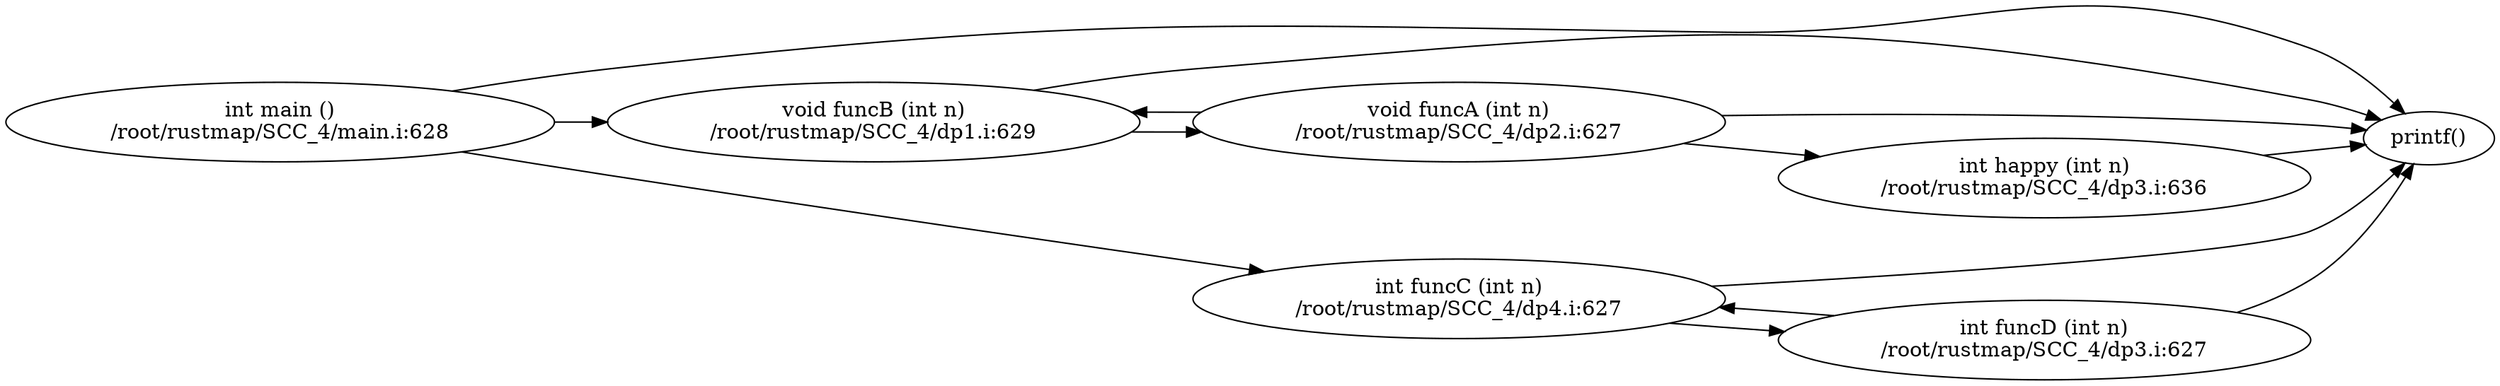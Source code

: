 digraph G {
	graph [bb="0,0,1686.2,253.73",
		rankdir=LR
	];
	node [label="\N"];
	main	[height=0.74639,
		label="int main ()
/root/rustmap/SCC_4/main.i:628",
		pos="185.97,174.87",
		width=5.1658];
	printf	[height=0.5,
		label="printf()",
		pos="1642,163.87",
		width=1.2277];
	main -> printf	[pos="e,1625.6,180.65 302.22,195.85 336.17,201.43 373.47,206.99 407.94,210.87 742.56,248.58 828.48,240.54 1165.2,235.87 1341.5,233.43 \
1395.7,284.02 1561.8,224.87 1583.2,217.26 1603.4,201.5 1618,187.91"];
	funcB	[height=0.74639,
		label="void funcB (int n)
/root/rustmap/SCC_4/dp1.i:629",
		pos="588.25,174.87",
		width=5.0087];
	main -> funcB	[pos="e,407.83,174.87 372.17,174.87 380.7,174.87 389.27,174.87 397.81,174.87"];
	funcC	[height=0.74639,
		label="int funcC (int n)
/root/rustmap/SCC_4/dp4.i:627",
		pos="984.87,54.87",
		width=5.0087];
	main -> funcC	[pos="e,853.4,73.267 308.77,154.65 341,149.41 375.77,143.84 407.94,138.87 556.4,115.95 726.67,91.323 843.34,74.7"];
	funcB -> printf	[pos="e,1609.5,176.33 696.41,196.38 730.8,202.32 769.15,207.93 804.56,210.87 1140.1,238.73 1230.9,251.82 1561.8,189.87 1574.4,187.52 1587.7,\
183.7 1599.7,179.7"];
	funcA	[height=0.74639,
		label="void funcA (int n)
/root/rustmap/SCC_4/dp2.i:627",
		pos="984.87,174.87",
		width=5.0087];
	funcB -> funcA	[pos="e,810.26,168.16 762.91,168.16 775.19,168.12 787.59,168.11 799.92,168.13"];
	funcC -> printf	[pos="e,1625.6,146.86 1156,63.415 1312.2,72.079 1524.8,86.258 1561.8,100.87 1583.4,109.38 1603.8,125.86 1618.4,139.84"];
	funcD	[height=0.74639,
		label="int funcD (int n)
/root/rustmap/SCC_4/dp3.i:627",
		pos="1381.5,26.87",
		width=5.0087];
	funcC -> funcD	[pos="e,1205,32.608 1127.2,38.338 1149.2,36.58 1172.2,34.872 1194.9,33.298"];
	funcA -> printf	[pos="e,1599.6,169.45 1162.8,179.27 1276.8,180.86 1428.2,180.67 1561.8,172.87 1570.7,172.35 1580.2,171.52 1589.4,170.56"];
	funcA -> funcB	[pos="e,762.91,181.58 810.26,181.58 797.98,181.62 785.58,181.63 773.25,181.61"];
	happy	[height=0.74639,
		label="int happy (int n)
/root/rustmap/SCC_4/dp3.i:636",
		pos="1381.5,136.87",
		width=5.0087];
	funcA -> happy	[pos="e,1229.7,151.39 1136.8,160.34 1163.9,157.73 1192.3,155 1219.7,152.36"];
	happy -> printf	[pos="e,1599,159.49 1529.5,152.22 1550.8,154.45 1571.4,156.6 1589,158.44"];
	funcD -> printf	[pos="e,1631.5,146.33 1511.5,45.497 1529.1,51.105 1546.5,58.395 1561.8,67.87 1589.8,85.123 1612.5,115.75 1626.3,137.77"];
	funcD -> funcC	[pos="e,1161.3,49.139 1239.1,43.407 1217.1,45.165 1194.1,46.875 1171.4,48.449"];
}
